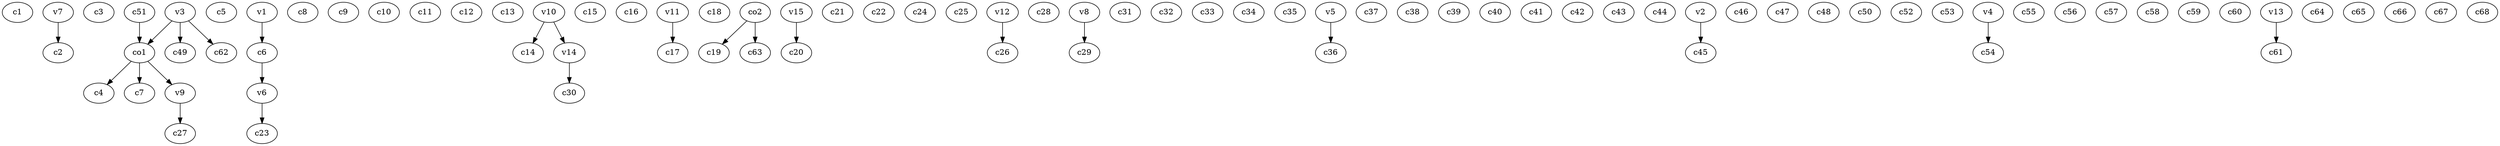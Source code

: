 strict digraph  {
c1;
c2;
c3;
c4;
c5;
c6;
c7;
c8;
c9;
c10;
c11;
c12;
c13;
c14;
c15;
c16;
c17;
c18;
c19;
c20;
c21;
c22;
c23;
c24;
c25;
c26;
c27;
c28;
c29;
c30;
c31;
c32;
c33;
c34;
c35;
c36;
c37;
c38;
c39;
c40;
c41;
c42;
c43;
c44;
c45;
c46;
c47;
c48;
c49;
c50;
c51;
c52;
c53;
c54;
c55;
c56;
c57;
c58;
c59;
c60;
c61;
c62;
c63;
c64;
c65;
c66;
c67;
c68;
v1;
v2;
v3;
v4;
v5;
v6;
v7;
v8;
v9;
v10;
v11;
v12;
v13;
v14;
v15;
co1;
co2;
c6 -> v6  [weight=1];
c51 -> co1  [weight=1];
v1 -> c6  [weight=1];
v2 -> c45  [weight=1];
v3 -> c62  [weight=1];
v3 -> c49  [weight=1];
v3 -> co1  [weight=1];
v4 -> c54  [weight=1];
v5 -> c36  [weight=1];
v6 -> c23  [weight=1];
v7 -> c2  [weight=1];
v8 -> c29  [weight=1];
v9 -> c27  [weight=1];
v10 -> c14  [weight=1];
v10 -> v14  [weight=1];
v11 -> c17  [weight=1];
v12 -> c26  [weight=1];
v13 -> c61  [weight=1];
v14 -> c30  [weight=1];
v15 -> c20  [weight=1];
co1 -> c4  [weight=1];
co1 -> c7  [weight=1];
co1 -> v9  [weight=1];
co2 -> c63  [weight=1];
co2 -> c19  [weight=1];
}
